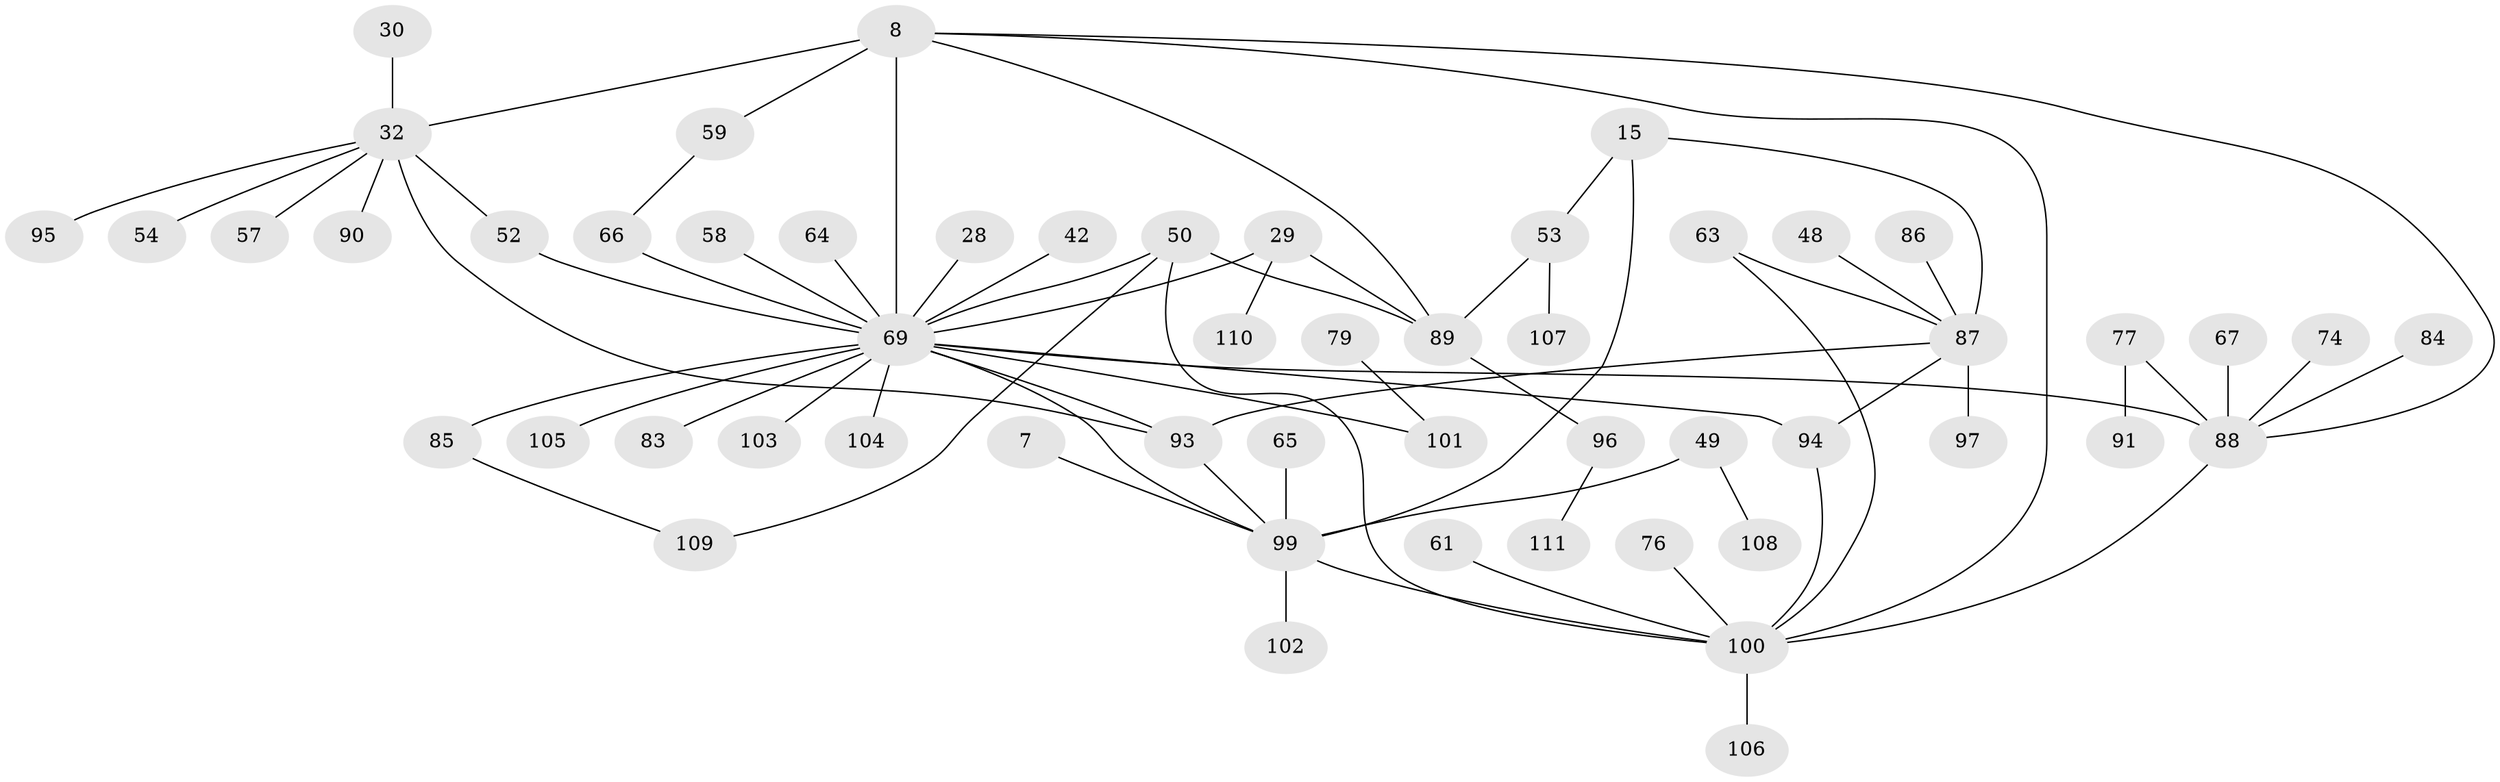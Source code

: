// original degree distribution, {4: 0.12612612612612611, 5: 0.04504504504504504, 7: 0.036036036036036036, 1: 0.36036036036036034, 6: 0.018018018018018018, 2: 0.2072072072072072, 3: 0.2072072072072072}
// Generated by graph-tools (version 1.1) at 2025/41/03/09/25 04:41:26]
// undirected, 55 vertices, 70 edges
graph export_dot {
graph [start="1"]
  node [color=gray90,style=filled];
  7;
  8;
  15 [super="+9"];
  28;
  29 [super="+5"];
  30;
  32 [super="+10"];
  42;
  48;
  49;
  50 [super="+21"];
  52;
  53;
  54;
  57 [super="+34"];
  58;
  59;
  61;
  63;
  64;
  65;
  66;
  67;
  69 [super="+11+4+19+26"];
  74;
  76;
  77 [super="+72"];
  79;
  83;
  84;
  85;
  86;
  87 [super="+23+82"];
  88 [super="+43+78"];
  89 [super="+62+81"];
  90;
  91;
  93 [super="+38+60+92"];
  94 [super="+47"];
  95;
  96;
  97;
  99 [super="+12+46+71"];
  100 [super="+68+56+39+75+41+55+98"];
  101 [super="+70"];
  102;
  103;
  104;
  105 [super="+17"];
  106;
  107;
  108;
  109;
  110 [super="+37"];
  111;
  7 -- 99;
  8 -- 59;
  8 -- 32 [weight=2];
  8 -- 69;
  8 -- 100;
  8 -- 89;
  8 -- 88;
  15 -- 53 [weight=2];
  15 -- 87 [weight=2];
  15 -- 99;
  28 -- 69;
  29 -- 89;
  29 -- 69 [weight=4];
  29 -- 110;
  30 -- 32;
  32 -- 90;
  32 -- 95;
  32 -- 52;
  32 -- 54;
  32 -- 57;
  32 -- 93;
  42 -- 69;
  48 -- 87;
  49 -- 108;
  49 -- 99;
  50 -- 69;
  50 -- 109;
  50 -- 89;
  50 -- 100;
  52 -- 69;
  53 -- 107;
  53 -- 89;
  58 -- 69;
  59 -- 66;
  61 -- 100;
  63 -- 87;
  63 -- 100;
  64 -- 69;
  65 -- 99;
  66 -- 69;
  67 -- 88;
  69 -- 83;
  69 -- 103;
  69 -- 85;
  69 -- 104;
  69 -- 93;
  69 -- 105 [weight=2];
  69 -- 94;
  69 -- 101;
  69 -- 88;
  69 -- 99 [weight=2];
  74 -- 88;
  76 -- 100;
  77 -- 91;
  77 -- 88 [weight=3];
  79 -- 101;
  84 -- 88;
  85 -- 109;
  86 -- 87;
  87 -- 94;
  87 -- 97;
  87 -- 93;
  88 -- 100 [weight=2];
  89 -- 96;
  93 -- 99;
  94 -- 100;
  96 -- 111;
  99 -- 102;
  99 -- 100 [weight=2];
  100 -- 106;
}
